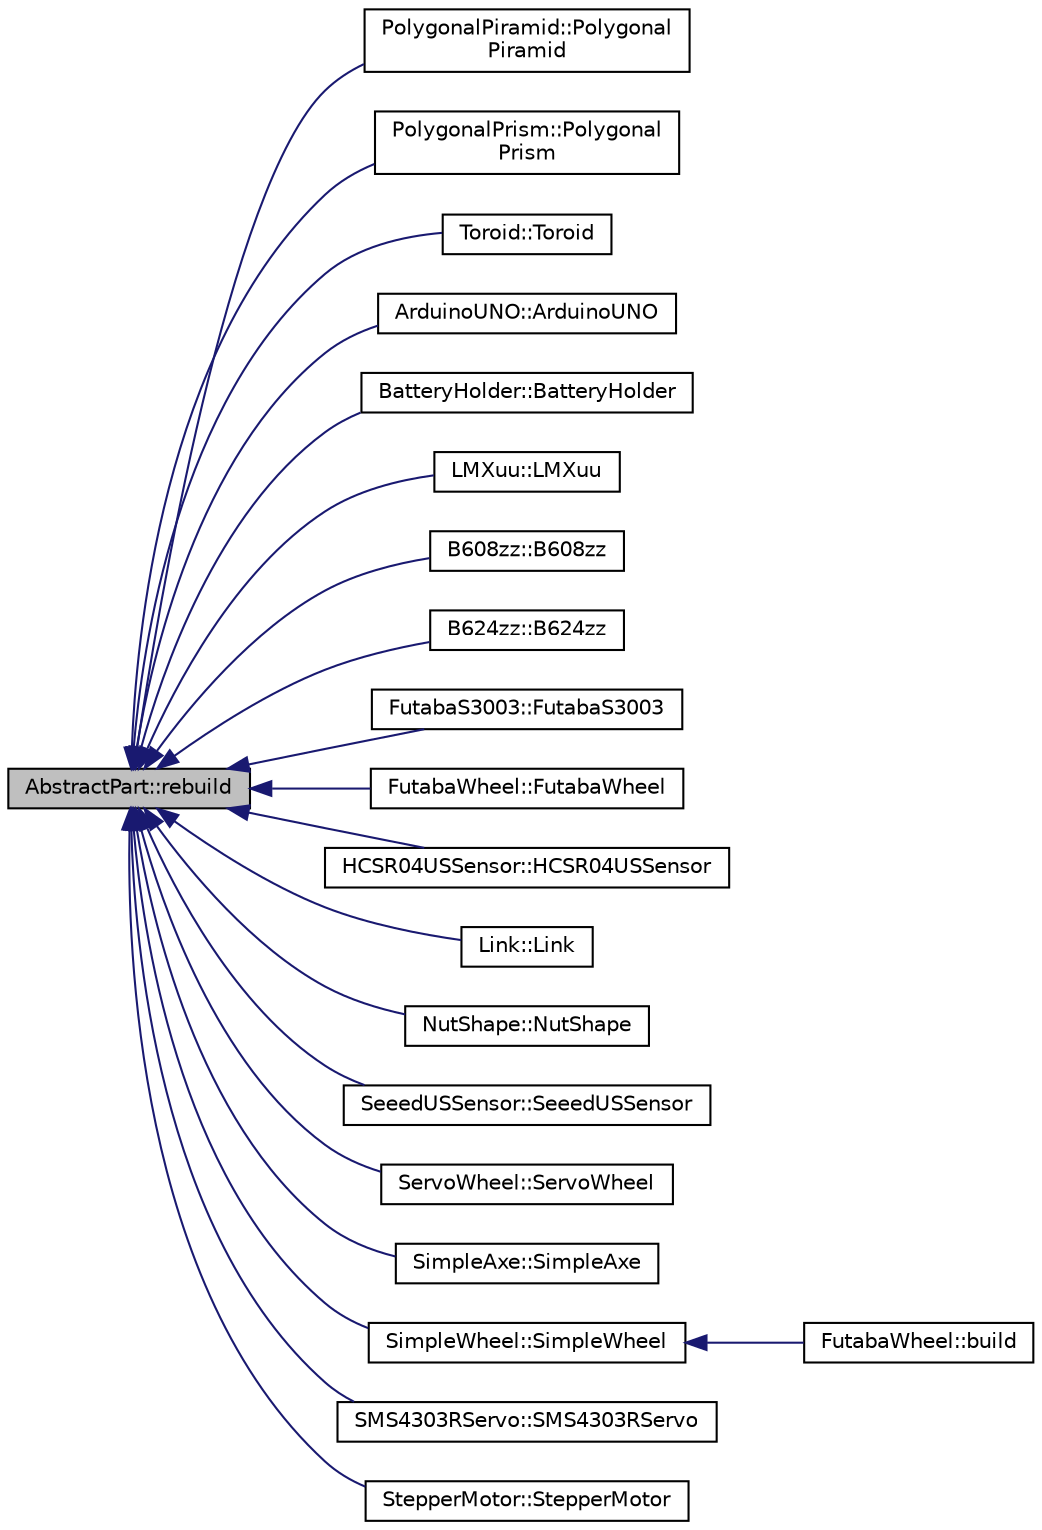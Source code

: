 digraph "AbstractPart::rebuild"
{
  edge [fontname="Helvetica",fontsize="10",labelfontname="Helvetica",labelfontsize="10"];
  node [fontname="Helvetica",fontsize="10",shape=record];
  rankdir="LR";
  Node38 [label="AbstractPart::rebuild",height=0.2,width=0.4,color="black", fillcolor="grey75", style="filled", fontcolor="black"];
  Node38 -> Node39 [dir="back",color="midnightblue",fontsize="10",style="solid",fontname="Helvetica"];
  Node39 [label="PolygonalPiramid::Polygonal\lPiramid",height=0.2,width=0.4,color="black", fillcolor="white", style="filled",URL="$classPolygonalPiramid.html#a4f6eb13466f53fe7f4488feef7a4ecea",tooltip="Default constructor. "];
  Node38 -> Node40 [dir="back",color="midnightblue",fontsize="10",style="solid",fontname="Helvetica"];
  Node40 [label="PolygonalPrism::Polygonal\lPrism",height=0.2,width=0.4,color="black", fillcolor="white", style="filled",URL="$classPolygonalPrism.html#ade8a8f3727734f69193ce138551e0bc7",tooltip="Default constructor. "];
  Node38 -> Node41 [dir="back",color="midnightblue",fontsize="10",style="solid",fontname="Helvetica"];
  Node41 [label="Toroid::Toroid",height=0.2,width=0.4,color="black", fillcolor="white", style="filled",URL="$classToroid.html#a72f8eb10bf54ff1676908153c04a79f9",tooltip="Default constructor. "];
  Node38 -> Node42 [dir="back",color="midnightblue",fontsize="10",style="solid",fontname="Helvetica"];
  Node42 [label="ArduinoUNO::ArduinoUNO",height=0.2,width=0.4,color="black", fillcolor="white", style="filled",URL="$classArduinoUNO.html#abe0b5d6abbe261f6b407bd0704e6c6cc",tooltip="Default constructor. "];
  Node38 -> Node43 [dir="back",color="midnightblue",fontsize="10",style="solid",fontname="Helvetica"];
  Node43 [label="BatteryHolder::BatteryHolder",height=0.2,width=0.4,color="black", fillcolor="white", style="filled",URL="$classBatteryHolder.html#a299b7dd080abb2defb3f4328bea6a806",tooltip="Default constructor. "];
  Node38 -> Node44 [dir="back",color="midnightblue",fontsize="10",style="solid",fontname="Helvetica"];
  Node44 [label="LMXuu::LMXuu",height=0.2,width=0.4,color="black", fillcolor="white", style="filled",URL="$classLMXuu.html#aa3a8c5d9004e2305cbe901382f16a348"];
  Node38 -> Node45 [dir="back",color="midnightblue",fontsize="10",style="solid",fontname="Helvetica"];
  Node45 [label="B608zz::B608zz",height=0.2,width=0.4,color="black", fillcolor="white", style="filled",URL="$classB608zz.html#a003c3a9aad9bf8e67ef7680734c8db2f"];
  Node38 -> Node46 [dir="back",color="midnightblue",fontsize="10",style="solid",fontname="Helvetica"];
  Node46 [label="B624zz::B624zz",height=0.2,width=0.4,color="black", fillcolor="white", style="filled",URL="$classB624zz.html#ae7aee742fe7c3e669c152efa8e5a56ef"];
  Node38 -> Node47 [dir="back",color="midnightblue",fontsize="10",style="solid",fontname="Helvetica"];
  Node47 [label="FutabaS3003::FutabaS3003",height=0.2,width=0.4,color="black", fillcolor="white", style="filled",URL="$classFutabaS3003.html#a83db60aa551d0a2e1b3fb6c955267941",tooltip="Default constructor. "];
  Node38 -> Node48 [dir="back",color="midnightblue",fontsize="10",style="solid",fontname="Helvetica"];
  Node48 [label="FutabaWheel::FutabaWheel",height=0.2,width=0.4,color="black", fillcolor="white", style="filled",URL="$classFutabaWheel.html#a66b9d234afa55569be4cb3704f9f5b96",tooltip="Default constructor. "];
  Node38 -> Node49 [dir="back",color="midnightblue",fontsize="10",style="solid",fontname="Helvetica"];
  Node49 [label="HCSR04USSensor::HCSR04USSensor",height=0.2,width=0.4,color="black", fillcolor="white", style="filled",URL="$classHCSR04USSensor.html#a076e460208c07215e0fe9c4fa0a5c575",tooltip="Default constructor. "];
  Node38 -> Node50 [dir="back",color="midnightblue",fontsize="10",style="solid",fontname="Helvetica"];
  Node50 [label="Link::Link",height=0.2,width=0.4,color="black", fillcolor="white", style="filled",URL="$classLink.html#a141d8c99c09287bf78038a76bd04c8a7",tooltip="Default parametrized constructor. "];
  Node38 -> Node51 [dir="back",color="midnightblue",fontsize="10",style="solid",fontname="Helvetica"];
  Node51 [label="NutShape::NutShape",height=0.2,width=0.4,color="black", fillcolor="white", style="filled",URL="$classNutShape.html#a8e8df969d5821e187b5dbf6c34b8f5a0"];
  Node38 -> Node52 [dir="back",color="midnightblue",fontsize="10",style="solid",fontname="Helvetica"];
  Node52 [label="SeeedUSSensor::SeeedUSSensor",height=0.2,width=0.4,color="black", fillcolor="white", style="filled",URL="$classSeeedUSSensor.html#a45e52fa7288b70fc37144a56a4a2261d",tooltip="Default constructor. "];
  Node38 -> Node53 [dir="back",color="midnightblue",fontsize="10",style="solid",fontname="Helvetica"];
  Node53 [label="ServoWheel::ServoWheel",height=0.2,width=0.4,color="black", fillcolor="white", style="filled",URL="$classServoWheel.html#a34383fed97ca15f865e3cae7959686ea",tooltip="Default constructor. "];
  Node38 -> Node54 [dir="back",color="midnightblue",fontsize="10",style="solid",fontname="Helvetica"];
  Node54 [label="SimpleAxe::SimpleAxe",height=0.2,width=0.4,color="black", fillcolor="white", style="filled",URL="$classSimpleAxe.html#a883c4f608769fb205a17f9ee19cd1fe4",tooltip="Default constructor. "];
  Node38 -> Node55 [dir="back",color="midnightblue",fontsize="10",style="solid",fontname="Helvetica"];
  Node55 [label="SimpleWheel::SimpleWheel",height=0.2,width=0.4,color="black", fillcolor="white", style="filled",URL="$classSimpleWheel.html#a6389334cd0de50de44b30e28423d76c5",tooltip="Default constructor. "];
  Node55 -> Node56 [dir="back",color="midnightblue",fontsize="10",style="solid",fontname="Helvetica"];
  Node56 [label="FutabaWheel::build",height=0.2,width=0.4,color="black", fillcolor="white", style="filled",URL="$classFutabaWheel.html#a6dc7222f040225cbea58a7f52ab51bc1",tooltip="Build the piece. "];
  Node38 -> Node57 [dir="back",color="midnightblue",fontsize="10",style="solid",fontname="Helvetica"];
  Node57 [label="SMS4303RServo::SMS4303RServo",height=0.2,width=0.4,color="black", fillcolor="white", style="filled",URL="$classSMS4303RServo.html#acfd8564d4ccccc50cea937e1fd99b0ff",tooltip="SM-S4303RServoServo. "];
  Node38 -> Node58 [dir="back",color="midnightblue",fontsize="10",style="solid",fontname="Helvetica"];
  Node58 [label="StepperMotor::StepperMotor",height=0.2,width=0.4,color="black", fillcolor="white", style="filled",URL="$classStepperMotor.html#ae24d601aad895acc3bb8511a9efd11d5"];
}
